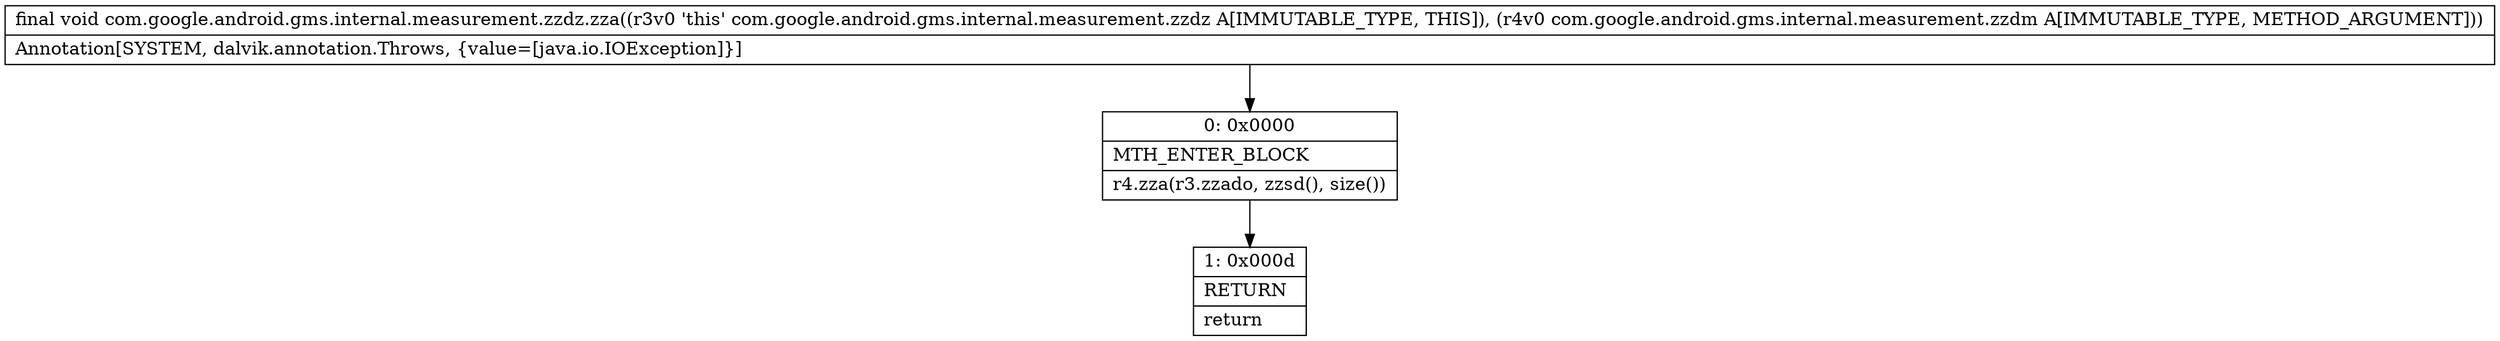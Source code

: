 digraph "CFG forcom.google.android.gms.internal.measurement.zzdz.zza(Lcom\/google\/android\/gms\/internal\/measurement\/zzdm;)V" {
Node_0 [shape=record,label="{0\:\ 0x0000|MTH_ENTER_BLOCK\l|r4.zza(r3.zzado, zzsd(), size())\l}"];
Node_1 [shape=record,label="{1\:\ 0x000d|RETURN\l|return\l}"];
MethodNode[shape=record,label="{final void com.google.android.gms.internal.measurement.zzdz.zza((r3v0 'this' com.google.android.gms.internal.measurement.zzdz A[IMMUTABLE_TYPE, THIS]), (r4v0 com.google.android.gms.internal.measurement.zzdm A[IMMUTABLE_TYPE, METHOD_ARGUMENT]))  | Annotation[SYSTEM, dalvik.annotation.Throws, \{value=[java.io.IOException]\}]\l}"];
MethodNode -> Node_0;
Node_0 -> Node_1;
}

